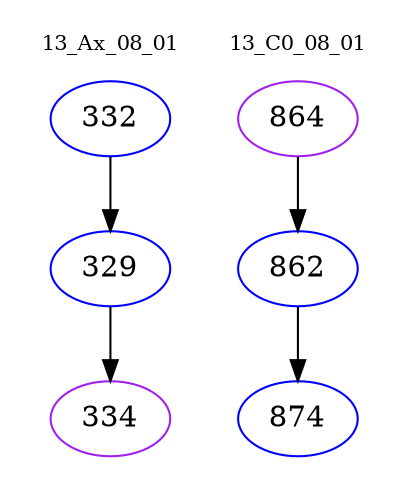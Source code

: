 digraph{
subgraph cluster_0 {
color = white
label = "13_Ax_08_01";
fontsize=10;
T0_332 [label="332", color="blue"]
T0_332 -> T0_329 [color="black"]
T0_329 [label="329", color="blue"]
T0_329 -> T0_334 [color="black"]
T0_334 [label="334", color="purple"]
}
subgraph cluster_1 {
color = white
label = "13_C0_08_01";
fontsize=10;
T1_864 [label="864", color="purple"]
T1_864 -> T1_862 [color="black"]
T1_862 [label="862", color="blue"]
T1_862 -> T1_874 [color="black"]
T1_874 [label="874", color="blue"]
}
}
